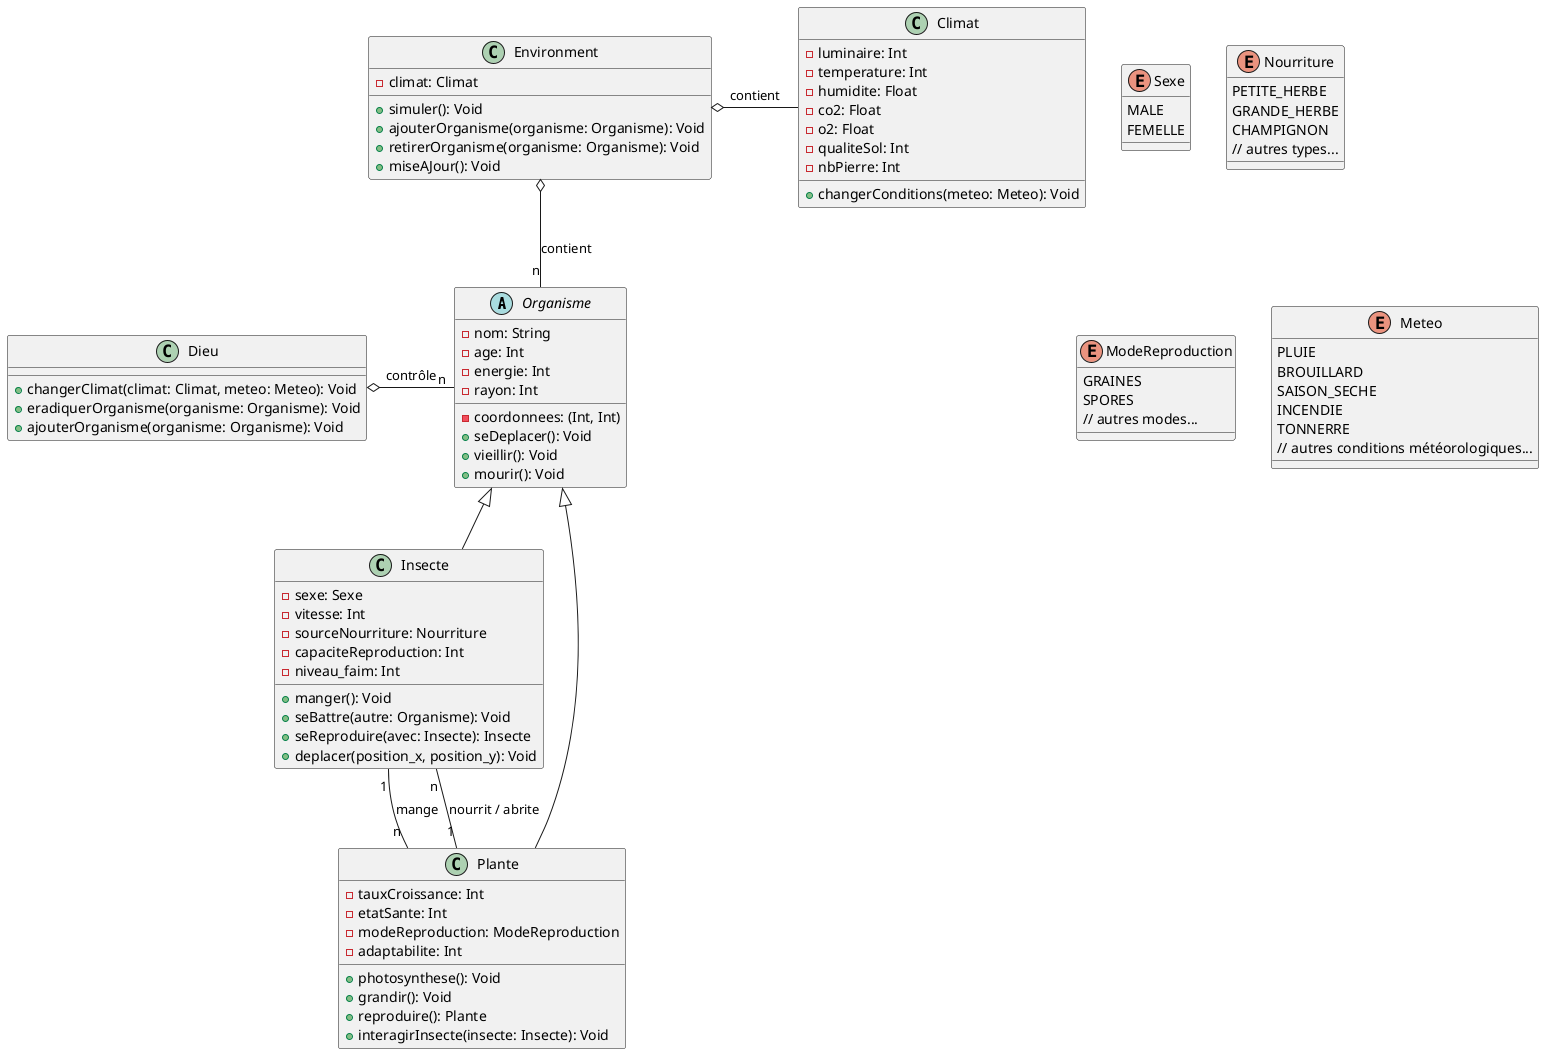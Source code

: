 @startuml

abstract class Organisme {
   - nom: String
   - age: Int
   - energie: Int
   - coordonnees: (Int, Int)
   - rayon: Int
   + seDeplacer(): Void
   + vieillir(): Void
   + mourir(): Void
}

class Insecte extends Organisme {
   - sexe: Sexe
   - vitesse: Int
   - sourceNourriture: Nourriture
   - capaciteReproduction: Int
   - niveau_faim: Int
   + manger(): Void
   + seBattre(autre: Organisme): Void
   + seReproduire(avec: Insecte): Insecte
   + deplacer(position_x, position_y): Void
}

class Plante extends Organisme {
   - tauxCroissance: Int
   - etatSante: Int
   - modeReproduction: ModeReproduction
   - adaptabilite: Int
   + photosynthese(): Void
   + grandir(): Void
   + reproduire(): Plante
   + interagirInsecte(insecte: Insecte): Void
}

enum Sexe {
   MALE
   FEMELLE
}

enum Nourriture {
   PETITE_HERBE
   GRANDE_HERBE
   CHAMPIGNON
   // autres types...
}

enum ModeReproduction {
   GRAINES
   SPORES
   // autres modes...
}

class Climat {
   - luminaire: Int
   - temperature: Int
   - humidite: Float
   - co2: Float
   - o2: Float
   - qualiteSol: Int
   - nbPierre: Int
   + changerConditions(meteo: Meteo): Void
}

class Dieu {
   + changerClimat(climat: Climat, meteo: Meteo): Void
   + eradiquerOrganisme(organisme: Organisme): Void
   + ajouterOrganisme(organisme: Organisme): Void
}

class Environment {
   - climat: Climat
   + simuler(): Void
   + ajouterOrganisme(organisme: Organisme): Void
   + retirerOrganisme(organisme: Organisme): Void
   + miseAJour(): Void
}

enum Meteo {
   PLUIE
   BROUILLARD
   SAISON_SECHE
   INCENDIE
   TONNERRE
   // autres conditions météorologiques...
}

Insecte "1" -- "n" Plante : mange
Plante "1" -- "n" Insecte : nourrit / abrite
Dieu o- "n" Organisme : contrôle
Environment o- Climat : contient
Environment o-- "n" Organisme : contient

@enduml
